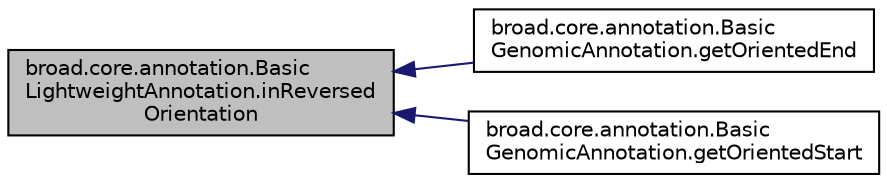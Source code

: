 digraph "broad.core.annotation.BasicLightweightAnnotation.inReversedOrientation"
{
  edge [fontname="Helvetica",fontsize="10",labelfontname="Helvetica",labelfontsize="10"];
  node [fontname="Helvetica",fontsize="10",shape=record];
  rankdir="LR";
  Node1 [label="broad.core.annotation.Basic\lLightweightAnnotation.inReversed\lOrientation",height=0.2,width=0.4,color="black", fillcolor="grey75", style="filled" fontcolor="black"];
  Node1 -> Node2 [dir="back",color="midnightblue",fontsize="10",style="solid"];
  Node2 [label="broad.core.annotation.Basic\lGenomicAnnotation.getOrientedEnd",height=0.2,width=0.4,color="black", fillcolor="white", style="filled",URL="$classbroad_1_1core_1_1annotation_1_1_basic_genomic_annotation.html#a7928fb714b0f90833b6d5852ac6ff207"];
  Node1 -> Node3 [dir="back",color="midnightblue",fontsize="10",style="solid"];
  Node3 [label="broad.core.annotation.Basic\lGenomicAnnotation.getOrientedStart",height=0.2,width=0.4,color="black", fillcolor="white", style="filled",URL="$classbroad_1_1core_1_1annotation_1_1_basic_genomic_annotation.html#a54aa0c6d854d7f5935dbc70e9de0e2c9"];
}
